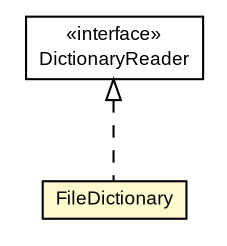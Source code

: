 #!/usr/local/bin/dot
#
# Class diagram 
# Generated by UmlGraph version 4.6 (http://www.spinellis.gr/sw/umlgraph)
#

digraph G {
	edge [fontname="arial",fontsize=10,labelfontname="arial",labelfontsize=10];
	node [fontname="arial",fontsize=10,shape=plaintext];
	// com.octo.captcha.component.word.FileDictionary
	c11655 [label=<<table border="0" cellborder="1" cellspacing="0" cellpadding="2" port="p" bgcolor="lemonChiffon" href="./FileDictionary.html">
		<tr><td><table border="0" cellspacing="0" cellpadding="1">
			<tr><td> FileDictionary </td></tr>
		</table></td></tr>
		</table>>, fontname="arial", fontcolor="black", fontsize=9.0];
	// com.octo.captcha.component.word.DictionaryReader
	c11656 [label=<<table border="0" cellborder="1" cellspacing="0" cellpadding="2" port="p" href="./DictionaryReader.html">
		<tr><td><table border="0" cellspacing="0" cellpadding="1">
			<tr><td> &laquo;interface&raquo; </td></tr>
			<tr><td> DictionaryReader </td></tr>
		</table></td></tr>
		</table>>, fontname="arial", fontcolor="black", fontsize=9.0];
	//com.octo.captcha.component.word.FileDictionary implements com.octo.captcha.component.word.DictionaryReader
	c11656:p -> c11655:p [dir=back,arrowtail=empty,style=dashed];
}

